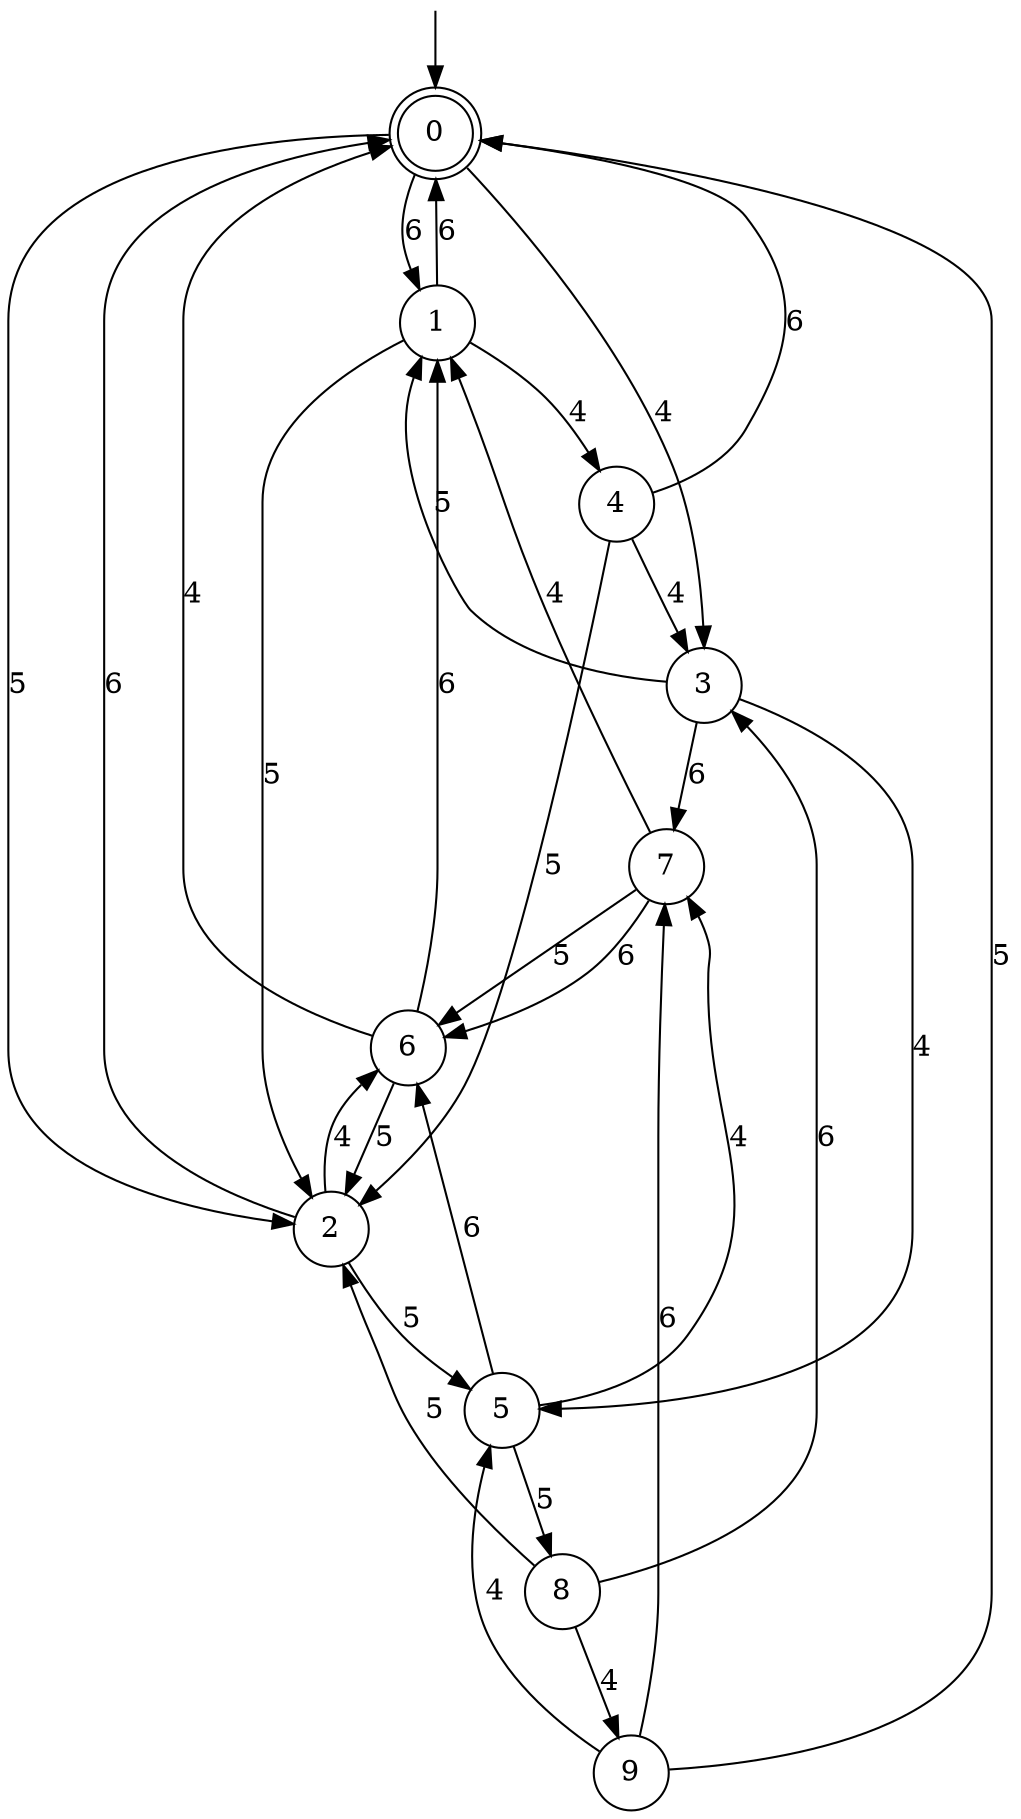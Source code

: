 digraph g {

	s0 [shape="doublecircle" label="0"];
	s1 [shape="circle" label="1"];
	s2 [shape="circle" label="2"];
	s3 [shape="circle" label="3"];
	s4 [shape="circle" label="4"];
	s5 [shape="circle" label="5"];
	s6 [shape="circle" label="6"];
	s7 [shape="circle" label="7"];
	s8 [shape="circle" label="8"];
	s9 [shape="circle" label="9"];
	s0 -> s1 [label="6"];
	s0 -> s2 [label="5"];
	s0 -> s3 [label="4"];
	s1 -> s0 [label="6"];
	s1 -> s2 [label="5"];
	s1 -> s4 [label="4"];
	s2 -> s0 [label="6"];
	s2 -> s5 [label="5"];
	s2 -> s6 [label="4"];
	s3 -> s7 [label="6"];
	s3 -> s1 [label="5"];
	s3 -> s5 [label="4"];
	s4 -> s0 [label="6"];
	s4 -> s2 [label="5"];
	s4 -> s3 [label="4"];
	s5 -> s6 [label="6"];
	s5 -> s8 [label="5"];
	s5 -> s7 [label="4"];
	s6 -> s1 [label="6"];
	s6 -> s2 [label="5"];
	s6 -> s0 [label="4"];
	s7 -> s6 [label="6"];
	s7 -> s6 [label="5"];
	s7 -> s1 [label="4"];
	s8 -> s3 [label="6"];
	s8 -> s2 [label="5"];
	s8 -> s9 [label="4"];
	s9 -> s7 [label="6"];
	s9 -> s0 [label="5"];
	s9 -> s5 [label="4"];

__start0 [label="" shape="none" width="0" height="0"];
__start0 -> s0;

}
